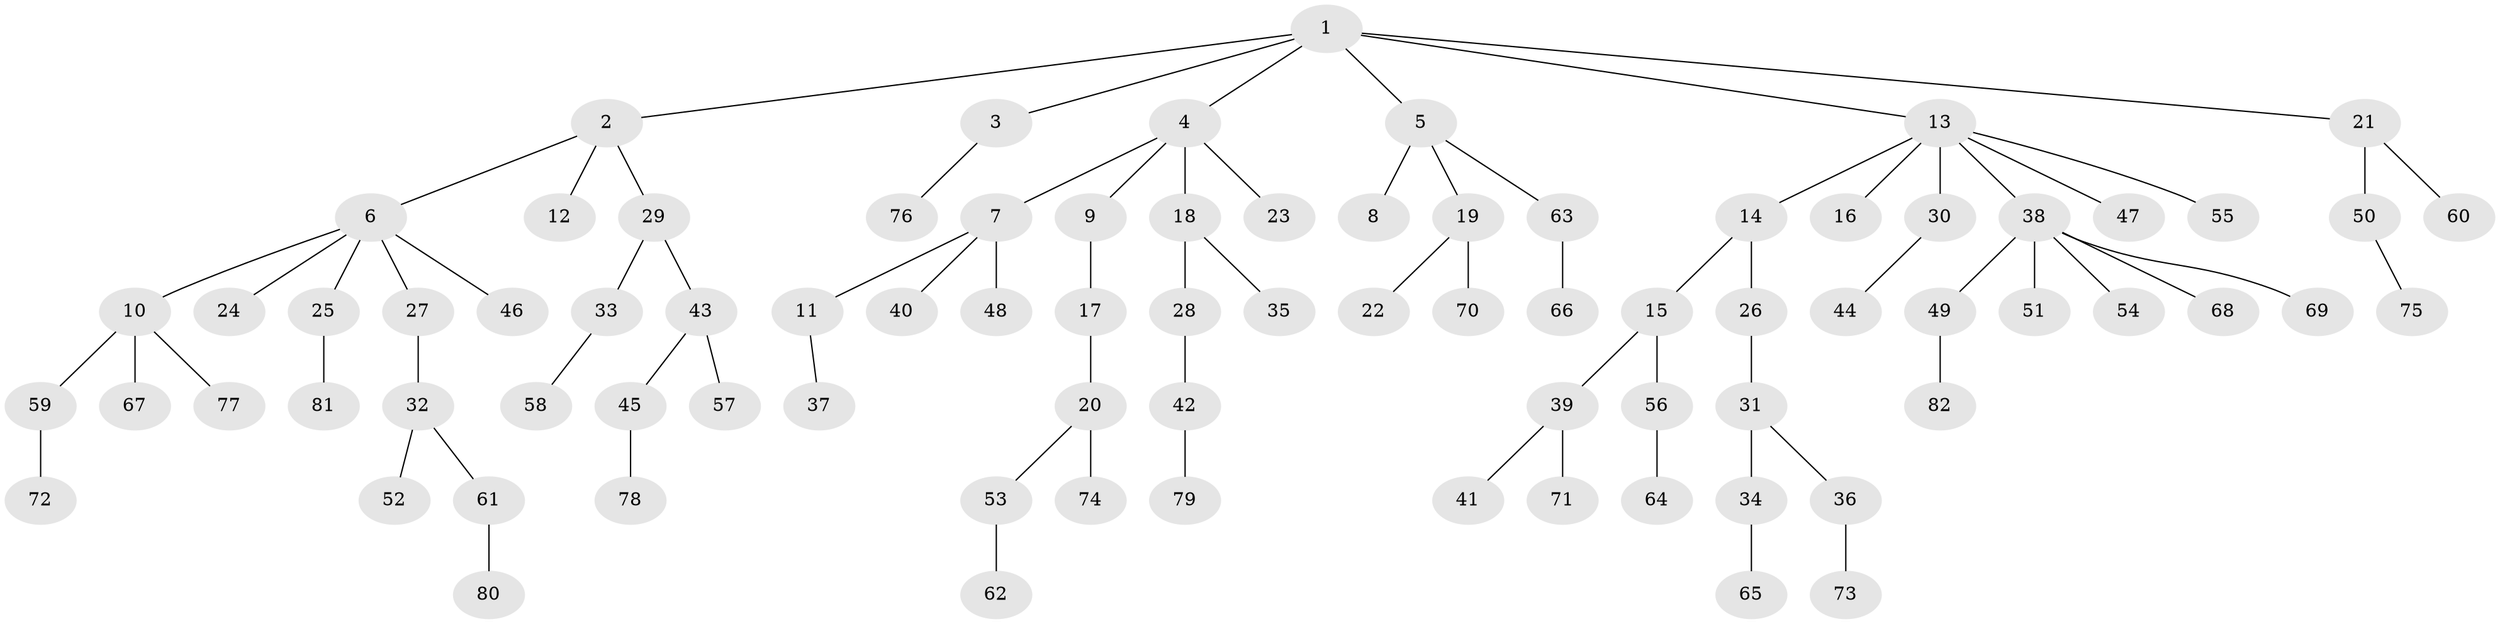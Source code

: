 // coarse degree distribution, {6: 0.04, 3: 0.16, 1: 0.52, 4: 0.02, 5: 0.04, 2: 0.22}
// Generated by graph-tools (version 1.1) at 2025/51/03/04/25 22:51:54]
// undirected, 82 vertices, 81 edges
graph export_dot {
  node [color=gray90,style=filled];
  1;
  2;
  3;
  4;
  5;
  6;
  7;
  8;
  9;
  10;
  11;
  12;
  13;
  14;
  15;
  16;
  17;
  18;
  19;
  20;
  21;
  22;
  23;
  24;
  25;
  26;
  27;
  28;
  29;
  30;
  31;
  32;
  33;
  34;
  35;
  36;
  37;
  38;
  39;
  40;
  41;
  42;
  43;
  44;
  45;
  46;
  47;
  48;
  49;
  50;
  51;
  52;
  53;
  54;
  55;
  56;
  57;
  58;
  59;
  60;
  61;
  62;
  63;
  64;
  65;
  66;
  67;
  68;
  69;
  70;
  71;
  72;
  73;
  74;
  75;
  76;
  77;
  78;
  79;
  80;
  81;
  82;
  1 -- 2;
  1 -- 3;
  1 -- 4;
  1 -- 5;
  1 -- 13;
  1 -- 21;
  2 -- 6;
  2 -- 12;
  2 -- 29;
  3 -- 76;
  4 -- 7;
  4 -- 9;
  4 -- 18;
  4 -- 23;
  5 -- 8;
  5 -- 19;
  5 -- 63;
  6 -- 10;
  6 -- 24;
  6 -- 25;
  6 -- 27;
  6 -- 46;
  7 -- 11;
  7 -- 40;
  7 -- 48;
  9 -- 17;
  10 -- 59;
  10 -- 67;
  10 -- 77;
  11 -- 37;
  13 -- 14;
  13 -- 16;
  13 -- 30;
  13 -- 38;
  13 -- 47;
  13 -- 55;
  14 -- 15;
  14 -- 26;
  15 -- 39;
  15 -- 56;
  17 -- 20;
  18 -- 28;
  18 -- 35;
  19 -- 22;
  19 -- 70;
  20 -- 53;
  20 -- 74;
  21 -- 50;
  21 -- 60;
  25 -- 81;
  26 -- 31;
  27 -- 32;
  28 -- 42;
  29 -- 33;
  29 -- 43;
  30 -- 44;
  31 -- 34;
  31 -- 36;
  32 -- 52;
  32 -- 61;
  33 -- 58;
  34 -- 65;
  36 -- 73;
  38 -- 49;
  38 -- 51;
  38 -- 54;
  38 -- 68;
  38 -- 69;
  39 -- 41;
  39 -- 71;
  42 -- 79;
  43 -- 45;
  43 -- 57;
  45 -- 78;
  49 -- 82;
  50 -- 75;
  53 -- 62;
  56 -- 64;
  59 -- 72;
  61 -- 80;
  63 -- 66;
}
